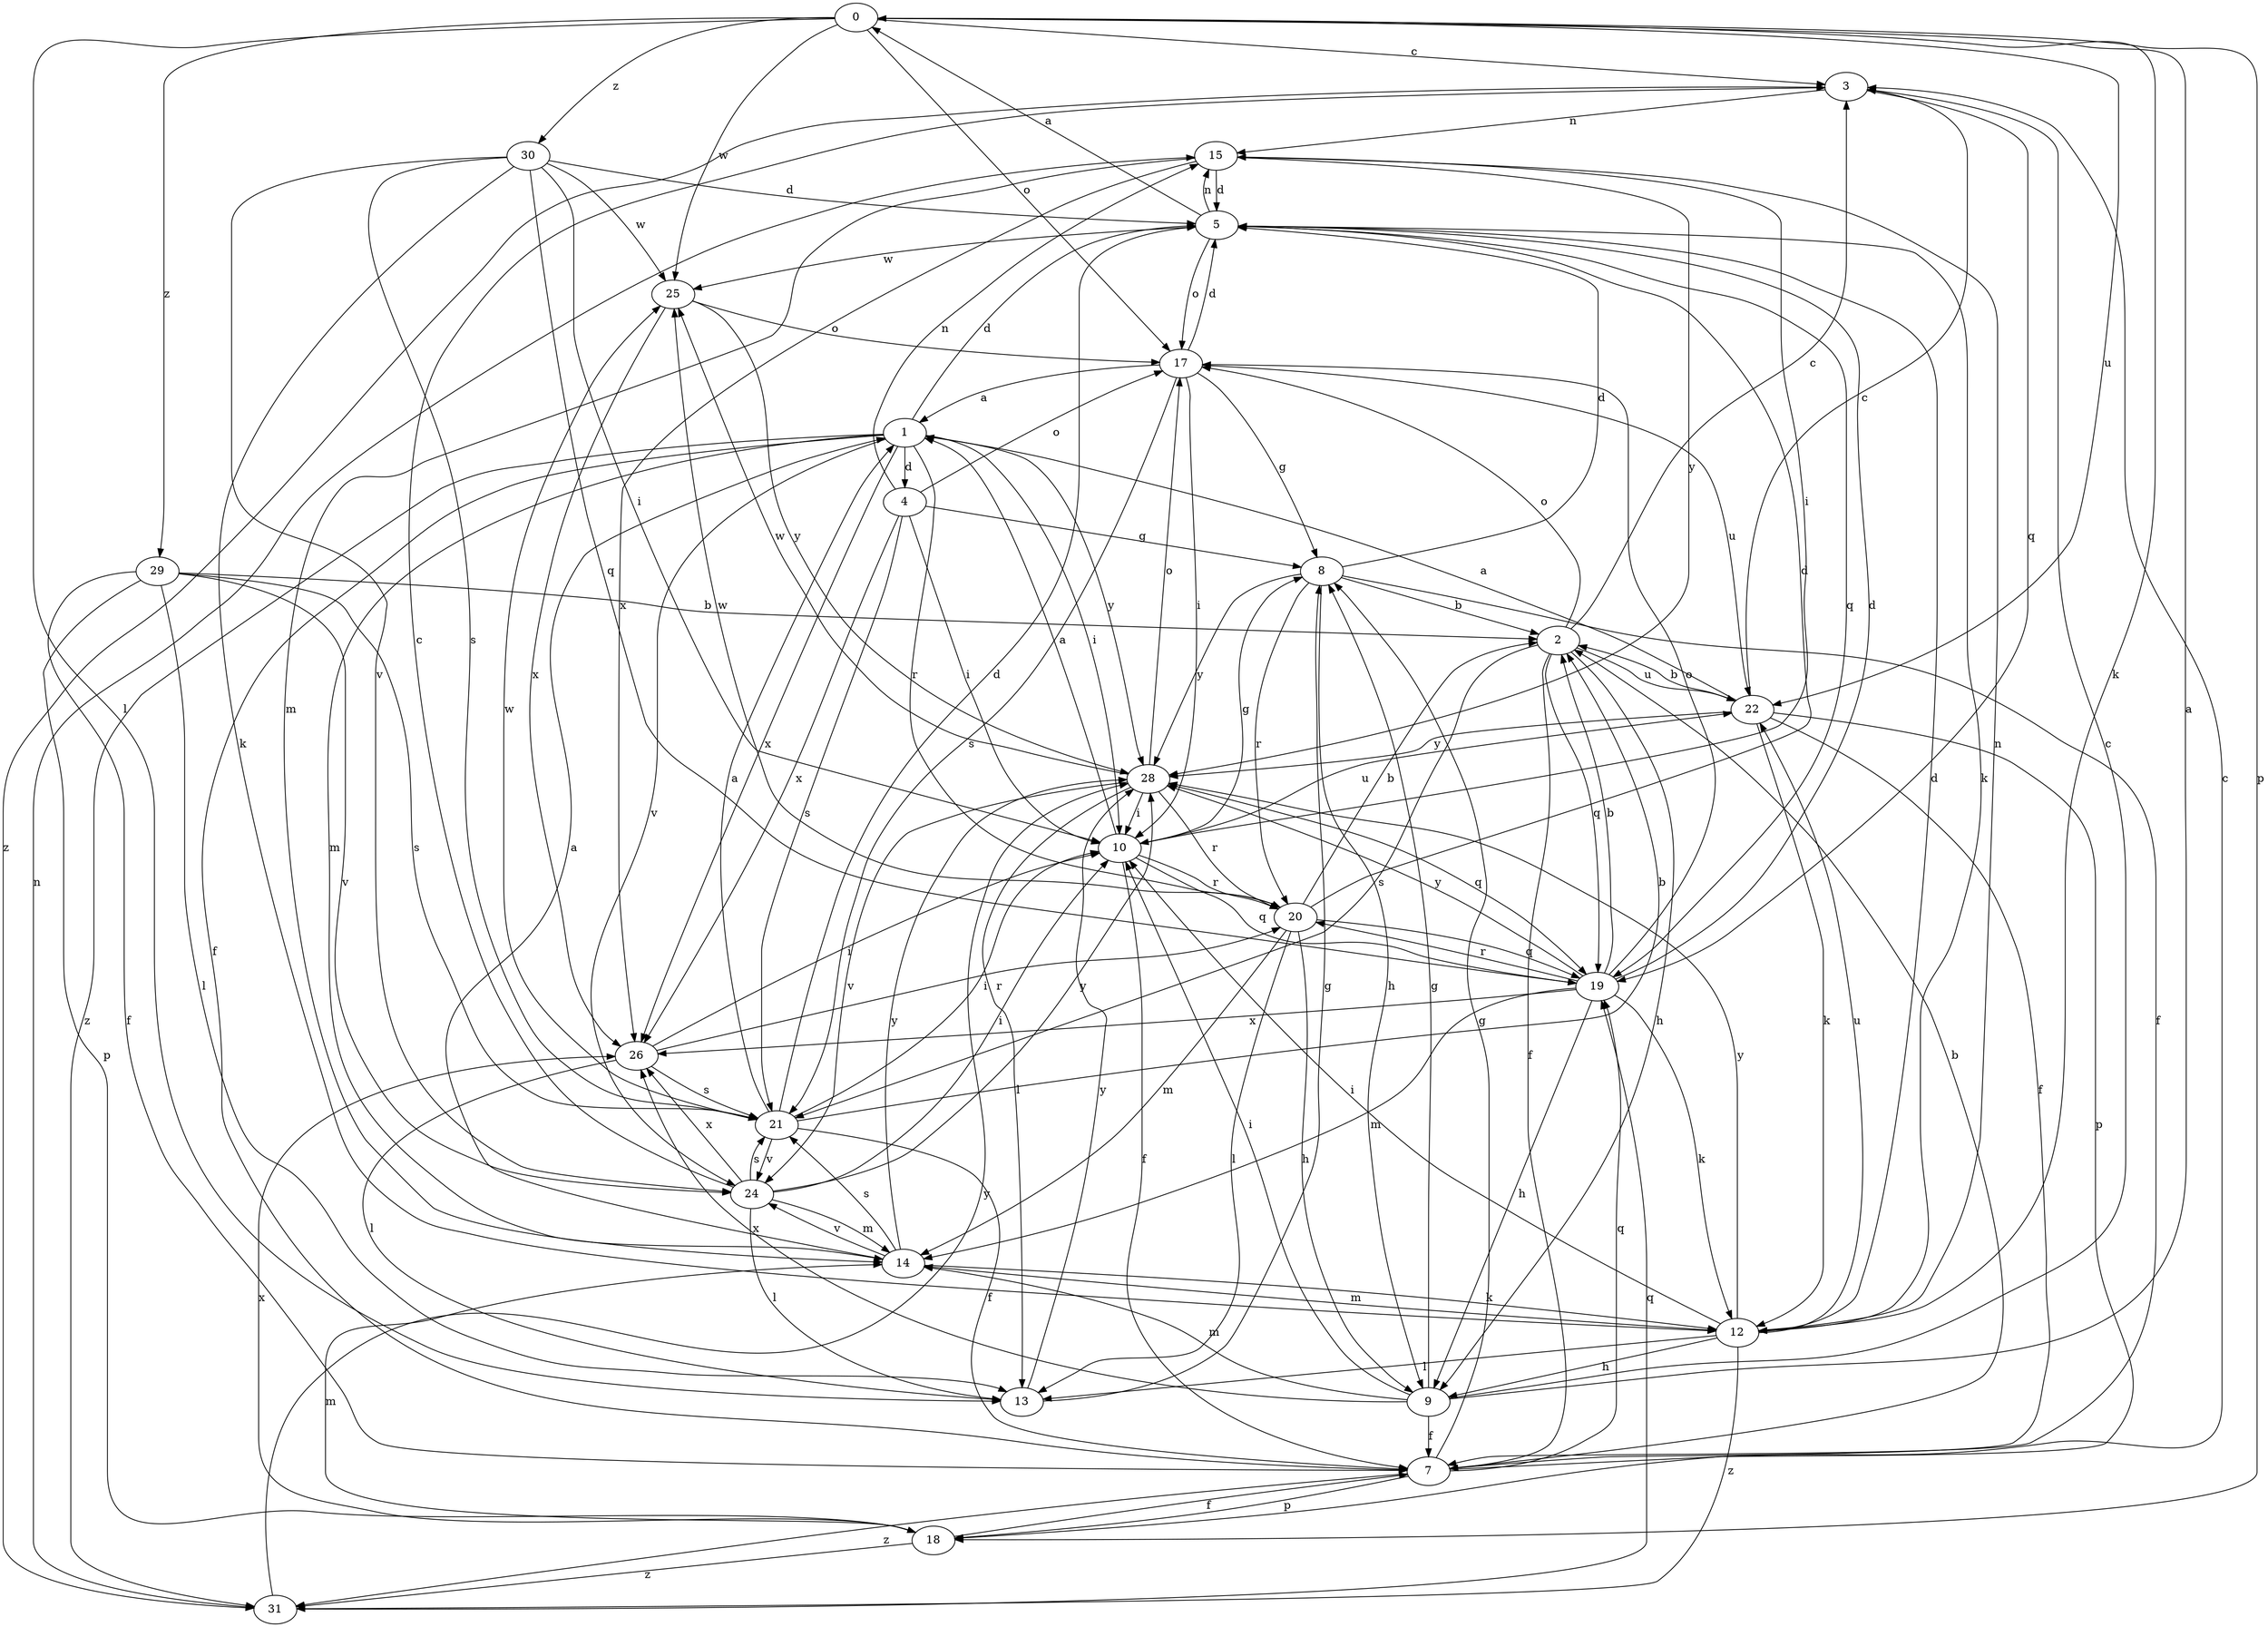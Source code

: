 strict digraph  {
0;
1;
2;
3;
4;
5;
7;
8;
9;
10;
12;
13;
14;
15;
17;
18;
19;
20;
21;
22;
24;
25;
26;
28;
29;
30;
31;
0 -> 3  [label=c];
0 -> 12  [label=k];
0 -> 13  [label=l];
0 -> 17  [label=o];
0 -> 18  [label=p];
0 -> 22  [label=u];
0 -> 25  [label=w];
0 -> 29  [label=z];
0 -> 30  [label=z];
1 -> 4  [label=d];
1 -> 5  [label=d];
1 -> 7  [label=f];
1 -> 10  [label=i];
1 -> 14  [label=m];
1 -> 20  [label=r];
1 -> 24  [label=v];
1 -> 26  [label=x];
1 -> 28  [label=y];
1 -> 31  [label=z];
2 -> 3  [label=c];
2 -> 7  [label=f];
2 -> 9  [label=h];
2 -> 17  [label=o];
2 -> 19  [label=q];
2 -> 21  [label=s];
2 -> 22  [label=u];
3 -> 15  [label=n];
3 -> 19  [label=q];
3 -> 31  [label=z];
4 -> 8  [label=g];
4 -> 10  [label=i];
4 -> 15  [label=n];
4 -> 17  [label=o];
4 -> 21  [label=s];
4 -> 26  [label=x];
5 -> 0  [label=a];
5 -> 12  [label=k];
5 -> 15  [label=n];
5 -> 17  [label=o];
5 -> 19  [label=q];
5 -> 25  [label=w];
7 -> 2  [label=b];
7 -> 3  [label=c];
7 -> 8  [label=g];
7 -> 18  [label=p];
7 -> 19  [label=q];
7 -> 31  [label=z];
8 -> 2  [label=b];
8 -> 5  [label=d];
8 -> 7  [label=f];
8 -> 9  [label=h];
8 -> 20  [label=r];
8 -> 28  [label=y];
9 -> 0  [label=a];
9 -> 3  [label=c];
9 -> 7  [label=f];
9 -> 8  [label=g];
9 -> 10  [label=i];
9 -> 14  [label=m];
9 -> 26  [label=x];
10 -> 1  [label=a];
10 -> 7  [label=f];
10 -> 8  [label=g];
10 -> 19  [label=q];
10 -> 20  [label=r];
10 -> 22  [label=u];
12 -> 5  [label=d];
12 -> 9  [label=h];
12 -> 10  [label=i];
12 -> 13  [label=l];
12 -> 14  [label=m];
12 -> 15  [label=n];
12 -> 22  [label=u];
12 -> 28  [label=y];
12 -> 31  [label=z];
13 -> 8  [label=g];
13 -> 28  [label=y];
14 -> 1  [label=a];
14 -> 12  [label=k];
14 -> 21  [label=s];
14 -> 24  [label=v];
14 -> 28  [label=y];
15 -> 5  [label=d];
15 -> 10  [label=i];
15 -> 14  [label=m];
15 -> 26  [label=x];
15 -> 28  [label=y];
17 -> 1  [label=a];
17 -> 5  [label=d];
17 -> 8  [label=g];
17 -> 10  [label=i];
17 -> 21  [label=s];
17 -> 22  [label=u];
18 -> 7  [label=f];
18 -> 14  [label=m];
18 -> 26  [label=x];
18 -> 31  [label=z];
19 -> 2  [label=b];
19 -> 5  [label=d];
19 -> 9  [label=h];
19 -> 12  [label=k];
19 -> 14  [label=m];
19 -> 17  [label=o];
19 -> 20  [label=r];
19 -> 26  [label=x];
19 -> 28  [label=y];
20 -> 2  [label=b];
20 -> 5  [label=d];
20 -> 9  [label=h];
20 -> 13  [label=l];
20 -> 14  [label=m];
20 -> 19  [label=q];
20 -> 25  [label=w];
21 -> 1  [label=a];
21 -> 2  [label=b];
21 -> 5  [label=d];
21 -> 7  [label=f];
21 -> 10  [label=i];
21 -> 24  [label=v];
21 -> 25  [label=w];
22 -> 1  [label=a];
22 -> 2  [label=b];
22 -> 3  [label=c];
22 -> 7  [label=f];
22 -> 12  [label=k];
22 -> 18  [label=p];
22 -> 28  [label=y];
24 -> 3  [label=c];
24 -> 10  [label=i];
24 -> 13  [label=l];
24 -> 14  [label=m];
24 -> 21  [label=s];
24 -> 26  [label=x];
24 -> 28  [label=y];
25 -> 17  [label=o];
25 -> 26  [label=x];
25 -> 28  [label=y];
26 -> 10  [label=i];
26 -> 13  [label=l];
26 -> 20  [label=r];
26 -> 21  [label=s];
28 -> 10  [label=i];
28 -> 13  [label=l];
28 -> 17  [label=o];
28 -> 19  [label=q];
28 -> 20  [label=r];
28 -> 24  [label=v];
28 -> 25  [label=w];
29 -> 2  [label=b];
29 -> 7  [label=f];
29 -> 13  [label=l];
29 -> 18  [label=p];
29 -> 21  [label=s];
29 -> 24  [label=v];
30 -> 5  [label=d];
30 -> 10  [label=i];
30 -> 12  [label=k];
30 -> 19  [label=q];
30 -> 21  [label=s];
30 -> 24  [label=v];
30 -> 25  [label=w];
31 -> 15  [label=n];
31 -> 19  [label=q];
31 -> 28  [label=y];
}
